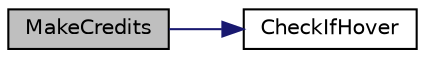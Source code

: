 digraph "MakeCredits"
{
 // LATEX_PDF_SIZE
  edge [fontname="Helvetica",fontsize="10",labelfontname="Helvetica",labelfontsize="10"];
  node [fontname="Helvetica",fontsize="10",shape=record];
  rankdir="LR";
  Node4 [label="MakeCredits",height=0.2,width=0.4,color="black", fillcolor="grey75", style="filled", fontcolor="black",tooltip="used for making credits"];
  Node4 -> Node5 [color="midnightblue",fontsize="10",style="solid",fontname="Helvetica"];
  Node5 [label="CheckIfHover",height=0.2,width=0.4,color="black", fillcolor="white", style="filled",URL="$making_menu_8c.html#afc43a28ca87591786836417e88f766a8",tooltip="Checks if mouse has hovered button."];
}
